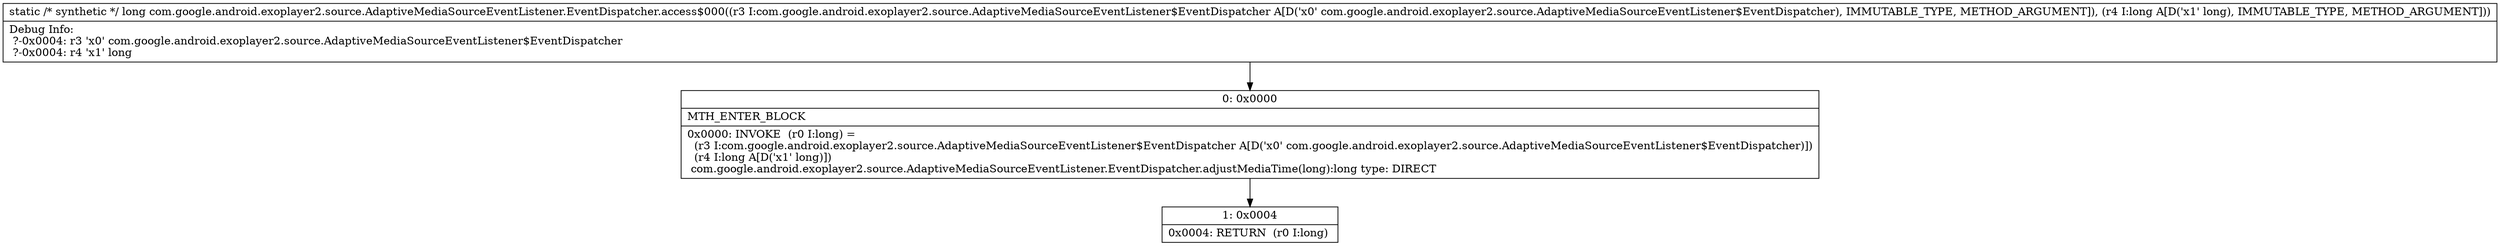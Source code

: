 digraph "CFG forcom.google.android.exoplayer2.source.AdaptiveMediaSourceEventListener.EventDispatcher.access$000(Lcom\/google\/android\/exoplayer2\/source\/AdaptiveMediaSourceEventListener$EventDispatcher;J)J" {
Node_0 [shape=record,label="{0\:\ 0x0000|MTH_ENTER_BLOCK\l|0x0000: INVOKE  (r0 I:long) = \l  (r3 I:com.google.android.exoplayer2.source.AdaptiveMediaSourceEventListener$EventDispatcher A[D('x0' com.google.android.exoplayer2.source.AdaptiveMediaSourceEventListener$EventDispatcher)])\l  (r4 I:long A[D('x1' long)])\l com.google.android.exoplayer2.source.AdaptiveMediaSourceEventListener.EventDispatcher.adjustMediaTime(long):long type: DIRECT \l}"];
Node_1 [shape=record,label="{1\:\ 0x0004|0x0004: RETURN  (r0 I:long) \l}"];
MethodNode[shape=record,label="{static \/* synthetic *\/ long com.google.android.exoplayer2.source.AdaptiveMediaSourceEventListener.EventDispatcher.access$000((r3 I:com.google.android.exoplayer2.source.AdaptiveMediaSourceEventListener$EventDispatcher A[D('x0' com.google.android.exoplayer2.source.AdaptiveMediaSourceEventListener$EventDispatcher), IMMUTABLE_TYPE, METHOD_ARGUMENT]), (r4 I:long A[D('x1' long), IMMUTABLE_TYPE, METHOD_ARGUMENT]))  | Debug Info:\l  ?\-0x0004: r3 'x0' com.google.android.exoplayer2.source.AdaptiveMediaSourceEventListener$EventDispatcher\l  ?\-0x0004: r4 'x1' long\l}"];
MethodNode -> Node_0;
Node_0 -> Node_1;
}

